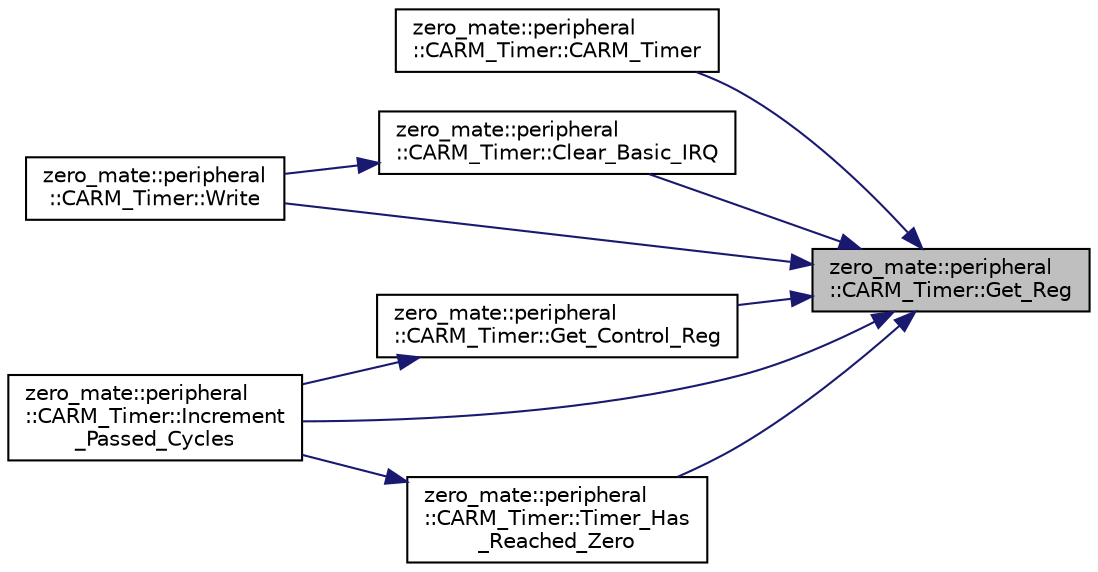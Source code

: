 digraph "zero_mate::peripheral::CARM_Timer::Get_Reg"
{
 // LATEX_PDF_SIZE
  bgcolor="transparent";
  edge [fontname="Helvetica",fontsize="10",labelfontname="Helvetica",labelfontsize="10"];
  node [fontname="Helvetica",fontsize="10",shape=record];
  rankdir="RL";
  Node1 [label="zero_mate::peripheral\l::CARM_Timer::Get_Reg",height=0.2,width=0.4,color="black", fillcolor="grey75", style="filled", fontcolor="black",tooltip=" "];
  Node1 -> Node2 [dir="back",color="midnightblue",fontsize="10",style="solid",fontname="Helvetica"];
  Node2 [label="zero_mate::peripheral\l::CARM_Timer::CARM_Timer",height=0.2,width=0.4,color="black",URL="$classzero__mate_1_1peripheral_1_1CARM__Timer.html#a6e04a50b8de25f632bd3fd6f0650ca89",tooltip=" "];
  Node1 -> Node3 [dir="back",color="midnightblue",fontsize="10",style="solid",fontname="Helvetica"];
  Node3 [label="zero_mate::peripheral\l::CARM_Timer::Clear_Basic_IRQ",height=0.2,width=0.4,color="black",URL="$classzero__mate_1_1peripheral_1_1CARM__Timer.html#a9f2ae98d766d97f06f4b153a99bafcaa",tooltip=" "];
  Node3 -> Node4 [dir="back",color="midnightblue",fontsize="10",style="solid",fontname="Helvetica"];
  Node4 [label="zero_mate::peripheral\l::CARM_Timer::Write",height=0.2,width=0.4,color="black",URL="$classzero__mate_1_1peripheral_1_1CARM__Timer.html#adb5da1b77debf34bb53e590c1774af34",tooltip=" "];
  Node1 -> Node5 [dir="back",color="midnightblue",fontsize="10",style="solid",fontname="Helvetica"];
  Node5 [label="zero_mate::peripheral\l::CARM_Timer::Get_Control_Reg",height=0.2,width=0.4,color="black",URL="$classzero__mate_1_1peripheral_1_1CARM__Timer.html#a6f089d92275345a7f7a363c942bc8692",tooltip=" "];
  Node5 -> Node6 [dir="back",color="midnightblue",fontsize="10",style="solid",fontname="Helvetica"];
  Node6 [label="zero_mate::peripheral\l::CARM_Timer::Increment\l_Passed_Cycles",height=0.2,width=0.4,color="black",URL="$classzero__mate_1_1peripheral_1_1CARM__Timer.html#afc4c9659823762252dd1ea58b8a76e1e",tooltip=" "];
  Node1 -> Node6 [dir="back",color="midnightblue",fontsize="10",style="solid",fontname="Helvetica"];
  Node1 -> Node7 [dir="back",color="midnightblue",fontsize="10",style="solid",fontname="Helvetica"];
  Node7 [label="zero_mate::peripheral\l::CARM_Timer::Timer_Has\l_Reached_Zero",height=0.2,width=0.4,color="black",URL="$classzero__mate_1_1peripheral_1_1CARM__Timer.html#a9abc7d434c8ec8120e49e2add79e7346",tooltip=" "];
  Node7 -> Node6 [dir="back",color="midnightblue",fontsize="10",style="solid",fontname="Helvetica"];
  Node1 -> Node4 [dir="back",color="midnightblue",fontsize="10",style="solid",fontname="Helvetica"];
}
